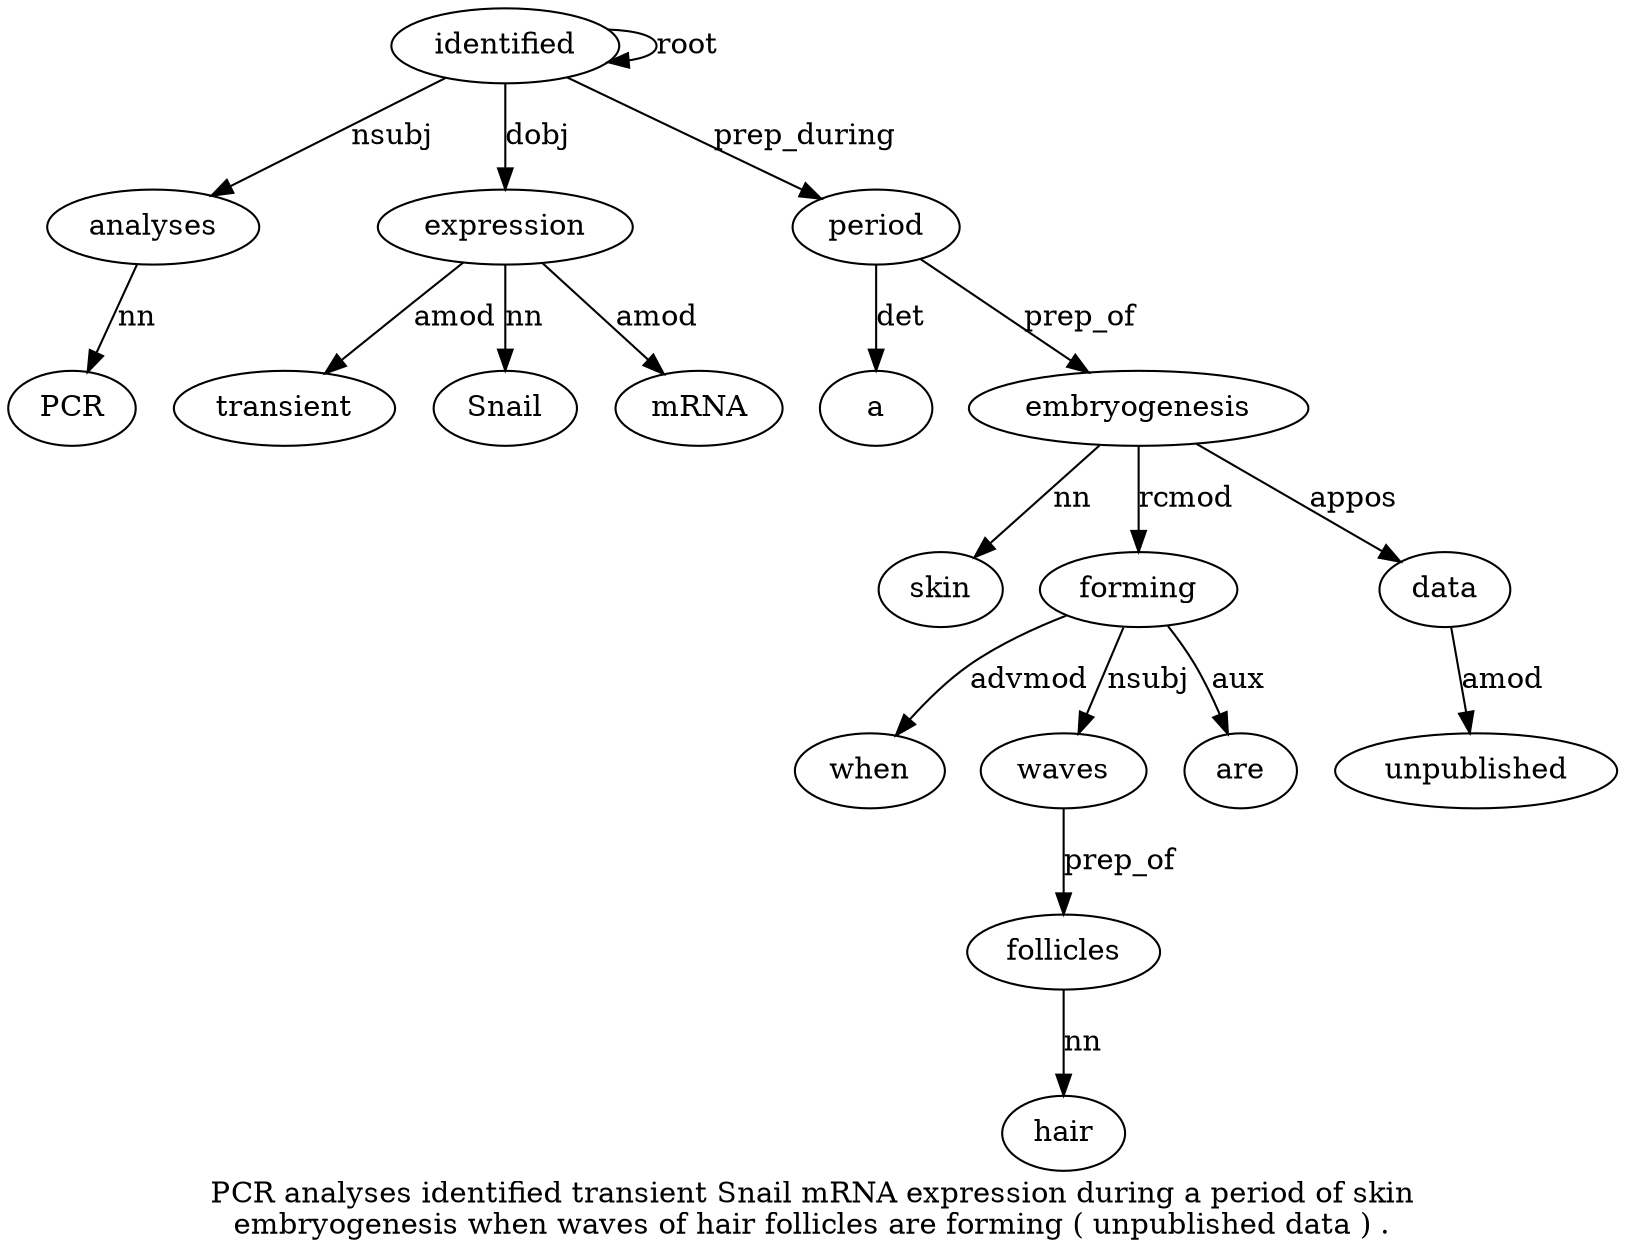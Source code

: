 digraph "PCR analyses identified transient Snail mRNA expression during a period of skin embryogenesis when waves of hair follicles are forming ( unpublished data ) ." {
label="PCR analyses identified transient Snail mRNA expression during a period of skin
embryogenesis when waves of hair follicles are forming ( unpublished data ) .";
analyses2 [style=filled, fillcolor=white, label=analyses];
PCR1 [style=filled, fillcolor=white, label=PCR];
analyses2 -> PCR1  [label=nn];
identified3 [style=filled, fillcolor=white, label=identified];
identified3 -> analyses2  [label=nsubj];
identified3 -> identified3  [label=root];
expression7 [style=filled, fillcolor=white, label=expression];
transient4 [style=filled, fillcolor=white, label=transient];
expression7 -> transient4  [label=amod];
Snail5 [style=filled, fillcolor=white, label=Snail];
expression7 -> Snail5  [label=nn];
mRNA6 [style=filled, fillcolor=white, label=mRNA];
expression7 -> mRNA6  [label=amod];
identified3 -> expression7  [label=dobj];
period10 [style=filled, fillcolor=white, label=period];
a9 [style=filled, fillcolor=white, label=a];
period10 -> a9  [label=det];
identified3 -> period10  [label=prep_during];
embryogenesis13 [style=filled, fillcolor=white, label=embryogenesis];
skin12 [style=filled, fillcolor=white, label=skin];
embryogenesis13 -> skin12  [label=nn];
period10 -> embryogenesis13  [label=prep_of];
forming20 [style=filled, fillcolor=white, label=forming];
when14 [style=filled, fillcolor=white, label=when];
forming20 -> when14  [label=advmod];
waves15 [style=filled, fillcolor=white, label=waves];
forming20 -> waves15  [label=nsubj];
follicles18 [style=filled, fillcolor=white, label=follicles];
hair17 [style=filled, fillcolor=white, label=hair];
follicles18 -> hair17  [label=nn];
waves15 -> follicles18  [label=prep_of];
are19 [style=filled, fillcolor=white, label=are];
forming20 -> are19  [label=aux];
embryogenesis13 -> forming20  [label=rcmod];
data23 [style=filled, fillcolor=white, label=data];
unpublished22 [style=filled, fillcolor=white, label=unpublished];
data23 -> unpublished22  [label=amod];
embryogenesis13 -> data23  [label=appos];
}
